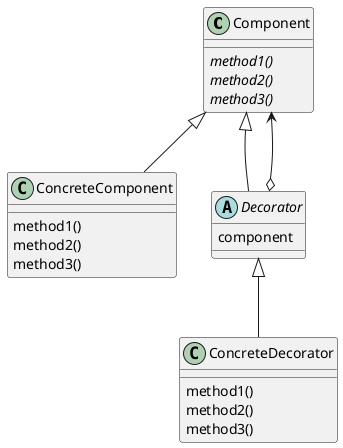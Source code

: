 @startuml

abstract class Component
class ConcreteComponent
abstract class Decorator
class ConcreteDecorator

Component <|-- ConcreteComponent
Component <|-- Decorator
Decorator o--> Component
Decorator <|-- ConcreteDecorator

class Component {
{abstract} method1()
{abstract} method2()
{abstract} method3()
}

class ConcreteComponent {
method1()
method2()
method3()
}

abstract class Decorator {
component
}

class ConcreteDecorator {
method1()
method2()
method3()
}

@enduml